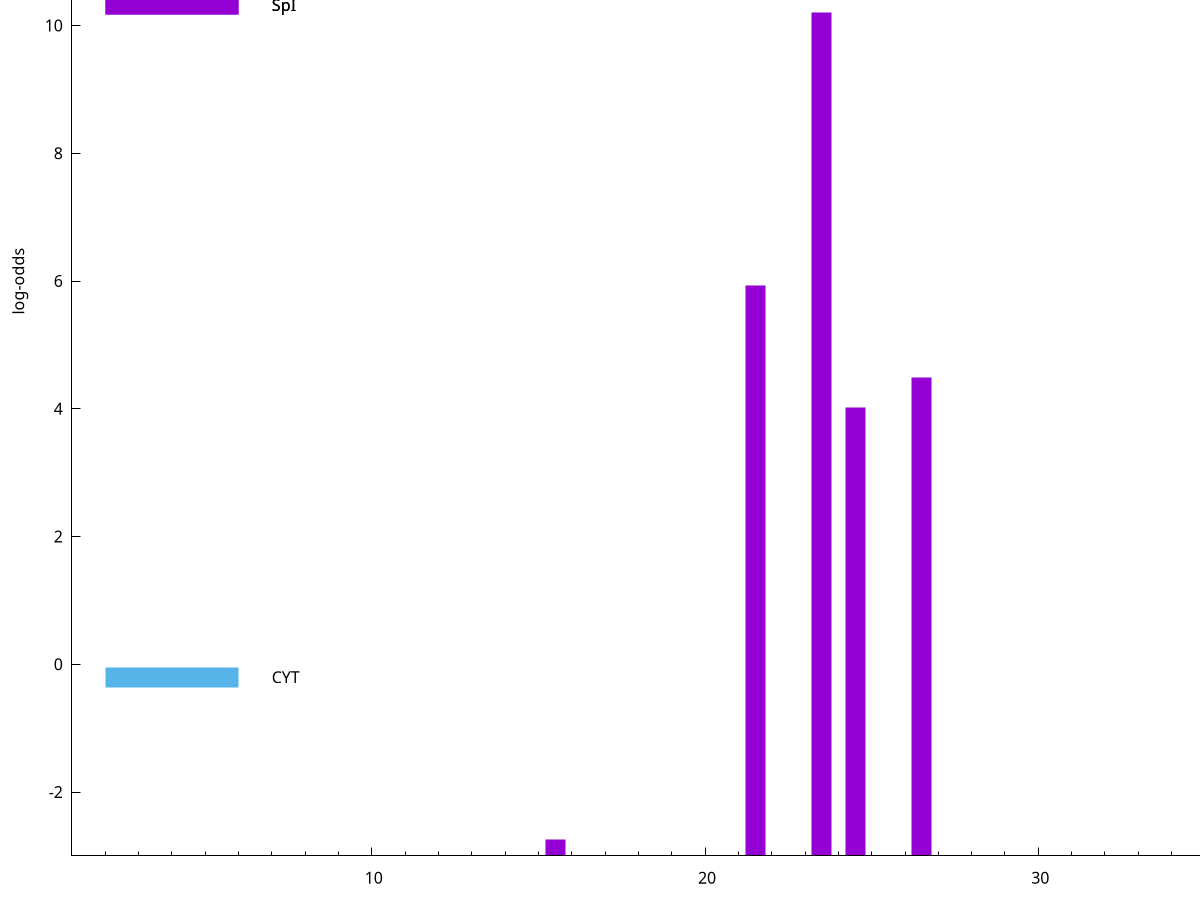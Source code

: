 set title "LipoP predictions for SRR4065642.gff"
set size 2., 1.4
set xrange [1:70] 
set mxtics 10
set yrange [-3:15]
set y2range [0:18]
set ylabel "log-odds"
set term postscript eps color solid "Helvetica" 30
set output "SRR4065642.gff.eps"
set arrow from 2,10.3245 to 6,10.3245 nohead lt 1 lw 20
set label "SpI" at 7,10.3245
set arrow from 2,-0.200913 to 6,-0.200913 nohead lt 3 lw 20
set label "CYT" at 7,-0.200913
set arrow from 2,10.3245 to 6,10.3245 nohead lt 1 lw 20
set label "SpI" at 7,10.3245
# NOTE: The scores below are the log-odds scores with the threshold
# NOTE: subtracted (a hack to make gnuplot make the histogram all
# NOTE: look nice).
plot "-" axes x1y2 title "" with impulses lt 1 lw 20
23.500000 13.207100
21.500000 8.932380
26.500000 7.494400
24.500000 7.019190
15.500000 0.259470
e
exit
